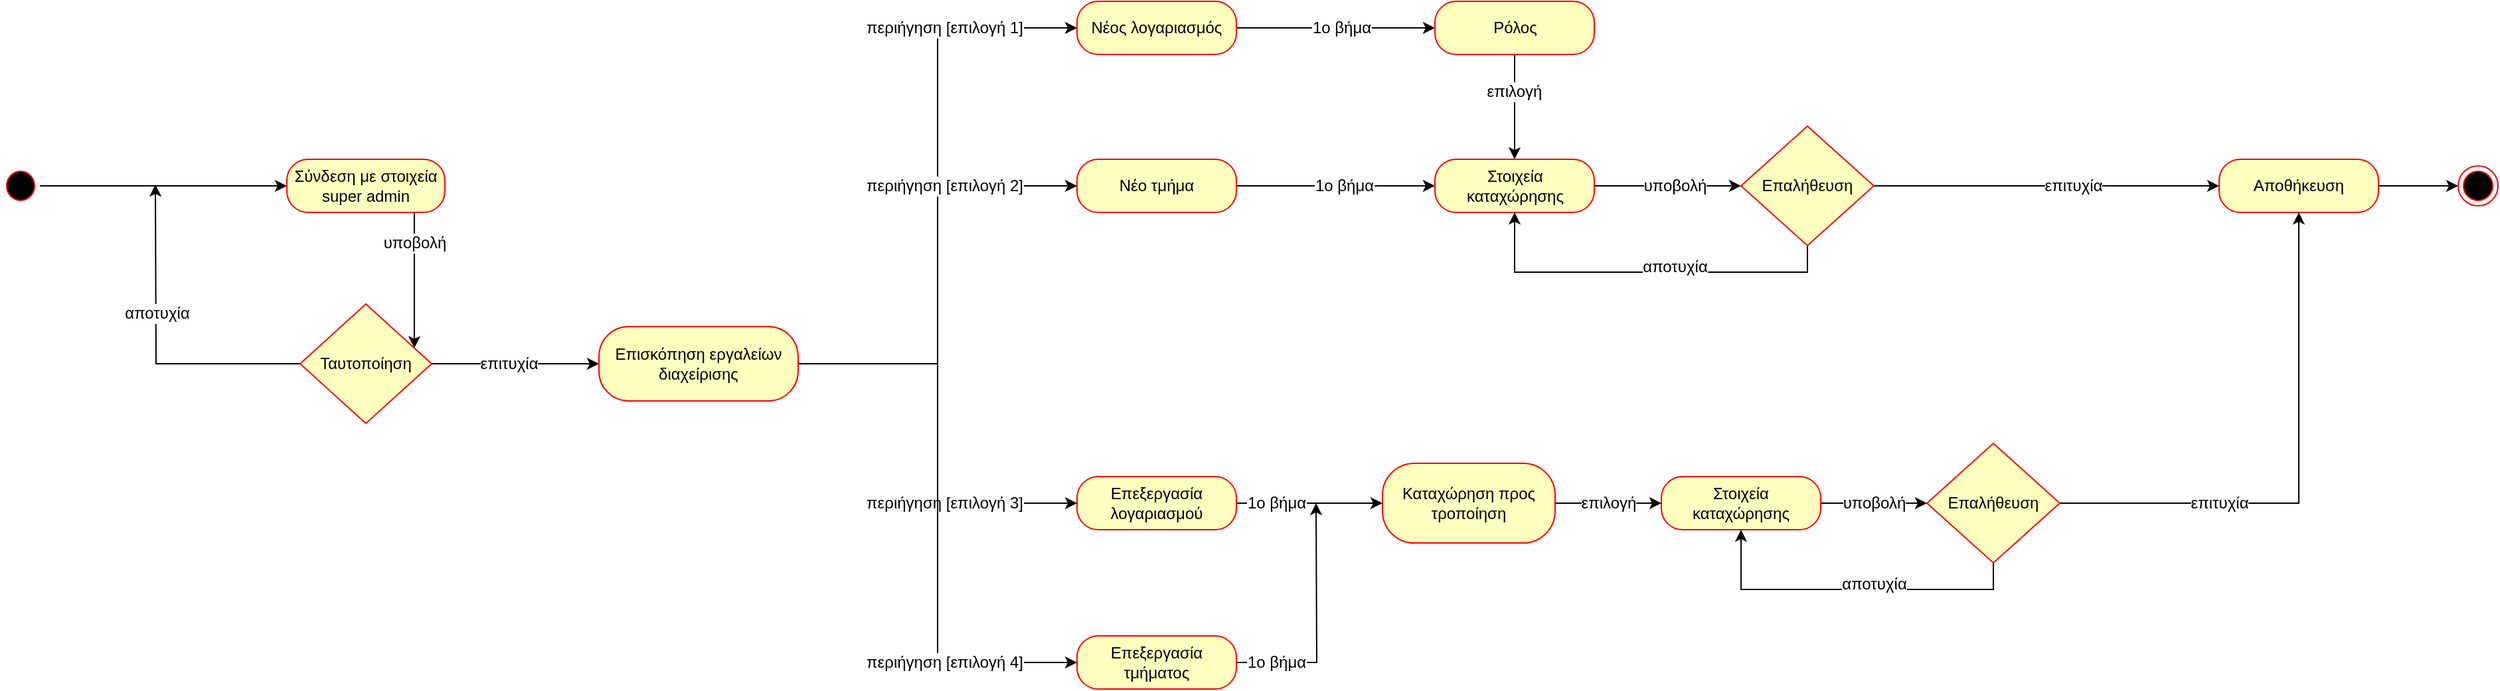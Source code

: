 <mxfile version="10.6.3" type="device"><diagram id="V3m_NeqxwvltPHoH9Kii" name="Page-1"><mxGraphModel dx="2244" dy="764" grid="1" gridSize="10" guides="1" tooltips="1" connect="1" arrows="1" fold="1" page="1" pageScale="1" pageWidth="850" pageHeight="1100" math="0" shadow="0"><root><mxCell id="0"/><mxCell id="1" parent="0"/><mxCell id="ZsGHfHlX7kL7SXyjZMUg-69" style="edgeStyle=orthogonalEdgeStyle;rounded=0;orthogonalLoop=1;jettySize=auto;html=1;exitX=1;exitY=0.5;exitDx=0;exitDy=0;entryX=0;entryY=0.5;entryDx=0;entryDy=0;" parent="1" source="ZsGHfHlX7kL7SXyjZMUg-59" target="ZsGHfHlX7kL7SXyjZMUg-61" edge="1"><mxGeometry relative="1" as="geometry"/></mxCell><mxCell id="ZsGHfHlX7kL7SXyjZMUg-59" value="" style="ellipse;html=1;shape=startState;fillColor=#000000;strokeColor=#ff0000;" parent="1" vertex="1"><mxGeometry x="-210" y="325" width="29" height="30" as="geometry"/></mxCell><mxCell id="ZsGHfHlX7kL7SXyjZMUg-142" style="edgeStyle=orthogonalEdgeStyle;rounded=0;orthogonalLoop=1;jettySize=auto;html=1;exitX=0.5;exitY=1;exitDx=0;exitDy=0;" parent="1" source="ZsGHfHlX7kL7SXyjZMUg-61" target="ZsGHfHlX7kL7SXyjZMUg-63" edge="1"><mxGeometry relative="1" as="geometry"><Array as="points"><mxPoint x="101" y="380"/><mxPoint x="101" y="380"/></Array></mxGeometry></mxCell><mxCell id="ZsGHfHlX7kL7SXyjZMUg-143" value="υποβολή" style="text;html=1;resizable=0;points=[];align=center;verticalAlign=middle;labelBackgroundColor=#ffffff;" parent="ZsGHfHlX7kL7SXyjZMUg-142" vertex="1" connectable="0"><mxGeometry x="-0.302" y="-2" relative="1" as="geometry"><mxPoint x="2" y="10.5" as="offset"/></mxGeometry></mxCell><mxCell id="ZsGHfHlX7kL7SXyjZMUg-61" value="Σύνδεση με στοιχεία super admin" style="rounded=1;whiteSpace=wrap;html=1;arcSize=40;fontColor=#000000;fillColor=#ffffc0;strokeColor=#ff0000;" parent="1" vertex="1"><mxGeometry x="5" y="320" width="119" height="40" as="geometry"/></mxCell><mxCell id="ZsGHfHlX7kL7SXyjZMUg-70" style="edgeStyle=orthogonalEdgeStyle;rounded=0;orthogonalLoop=1;jettySize=auto;html=1;exitX=0;exitY=0.5;exitDx=0;exitDy=0;" parent="1" source="ZsGHfHlX7kL7SXyjZMUg-63" edge="1"><mxGeometry relative="1" as="geometry"><mxPoint x="-94" y="339.0" as="targetPoint"/></mxGeometry></mxCell><mxCell id="ZsGHfHlX7kL7SXyjZMUg-71" value="αποτυχία" style="text;html=1;resizable=0;points=[];align=center;verticalAlign=middle;labelBackgroundColor=#ffffff;" parent="ZsGHfHlX7kL7SXyjZMUg-70" vertex="1" connectable="0"><mxGeometry x="0.098" y="-1" relative="1" as="geometry"><mxPoint x="-1" y="-13.5" as="offset"/></mxGeometry></mxCell><mxCell id="65YXz26bEqav_CrkOKoC-10" style="edgeStyle=orthogonalEdgeStyle;rounded=0;orthogonalLoop=1;jettySize=auto;html=1;exitX=1;exitY=0.5;exitDx=0;exitDy=0;" edge="1" parent="1" source="ZsGHfHlX7kL7SXyjZMUg-63" target="65YXz26bEqav_CrkOKoC-9"><mxGeometry relative="1" as="geometry"/></mxCell><mxCell id="65YXz26bEqav_CrkOKoC-12" value="επιτυχία" style="text;html=1;resizable=0;points=[];align=center;verticalAlign=middle;labelBackgroundColor=#ffffff;" vertex="1" connectable="0" parent="65YXz26bEqav_CrkOKoC-10"><mxGeometry x="-0.297" y="-2" relative="1" as="geometry"><mxPoint x="13.5" y="-2" as="offset"/></mxGeometry></mxCell><mxCell id="ZsGHfHlX7kL7SXyjZMUg-63" value="Ταυτοποίηση" style="rhombus;whiteSpace=wrap;html=1;fillColor=#ffffc0;strokeColor=#ff0000;" parent="1" vertex="1"><mxGeometry x="15" y="429" width="99" height="90" as="geometry"/></mxCell><mxCell id="ZsGHfHlX7kL7SXyjZMUg-87" style="edgeStyle=orthogonalEdgeStyle;rounded=0;orthogonalLoop=1;jettySize=auto;html=1;exitX=1;exitY=0.5;exitDx=0;exitDy=0;entryX=0;entryY=0.5;entryDx=0;entryDy=0;" parent="1" source="ZsGHfHlX7kL7SXyjZMUg-73" target="ZsGHfHlX7kL7SXyjZMUg-86" edge="1"><mxGeometry relative="1" as="geometry"/></mxCell><mxCell id="ZsGHfHlX7kL7SXyjZMUg-92" value="1ο βήμα" style="text;html=1;resizable=0;points=[];align=center;verticalAlign=middle;labelBackgroundColor=#ffffff;" parent="ZsGHfHlX7kL7SXyjZMUg-87" vertex="1" connectable="0"><mxGeometry x="0.241" y="1" relative="1" as="geometry"><mxPoint x="-14" y="0.5" as="offset"/></mxGeometry></mxCell><mxCell id="ZsGHfHlX7kL7SXyjZMUg-73" value="Νέος λογαριασμός" style="rounded=1;whiteSpace=wrap;html=1;arcSize=40;fontColor=#000000;fillColor=#ffffc0;strokeColor=#ff0000;" parent="1" vertex="1"><mxGeometry x="600" y="201" width="120" height="40" as="geometry"/></mxCell><mxCell id="ZsGHfHlX7kL7SXyjZMUg-111" style="edgeStyle=orthogonalEdgeStyle;rounded=0;orthogonalLoop=1;jettySize=auto;html=1;exitX=1;exitY=0.5;exitDx=0;exitDy=0;" parent="1" source="ZsGHfHlX7kL7SXyjZMUg-74" target="ZsGHfHlX7kL7SXyjZMUg-110" edge="1"><mxGeometry relative="1" as="geometry"/></mxCell><mxCell id="ZsGHfHlX7kL7SXyjZMUg-121" value="1ο βήμα" style="text;html=1;resizable=0;points=[];align=center;verticalAlign=middle;labelBackgroundColor=#ffffff;" parent="ZsGHfHlX7kL7SXyjZMUg-111" vertex="1" connectable="0"><mxGeometry x="0.006" y="-19" relative="1" as="geometry"><mxPoint x="-25.5" y="-19" as="offset"/></mxGeometry></mxCell><mxCell id="ZsGHfHlX7kL7SXyjZMUg-74" value="Επεξεργασία λογαριασμού" style="rounded=1;whiteSpace=wrap;html=1;arcSize=40;fontColor=#000000;fillColor=#ffffc0;strokeColor=#ff0000;" parent="1" vertex="1"><mxGeometry x="600" y="559" width="120" height="40" as="geometry"/></mxCell><mxCell id="ZsGHfHlX7kL7SXyjZMUg-100" style="edgeStyle=orthogonalEdgeStyle;rounded=0;orthogonalLoop=1;jettySize=auto;html=1;exitX=1;exitY=0.5;exitDx=0;exitDy=0;entryX=0;entryY=0.5;entryDx=0;entryDy=0;" parent="1" source="ZsGHfHlX7kL7SXyjZMUg-75" target="ZsGHfHlX7kL7SXyjZMUg-93" edge="1"><mxGeometry relative="1" as="geometry"/></mxCell><mxCell id="ZsGHfHlX7kL7SXyjZMUg-101" value="1ο βήμα" style="text;html=1;resizable=0;points=[];align=center;verticalAlign=middle;labelBackgroundColor=#ffffff;" parent="ZsGHfHlX7kL7SXyjZMUg-100" vertex="1" connectable="0"><mxGeometry x="0.134" y="-2" relative="1" as="geometry"><mxPoint x="-4.5" y="-2" as="offset"/></mxGeometry></mxCell><mxCell id="ZsGHfHlX7kL7SXyjZMUg-75" value="Νέο τμήμα" style="rounded=1;whiteSpace=wrap;html=1;arcSize=40;fontColor=#000000;fillColor=#ffffc0;strokeColor=#ff0000;" parent="1" vertex="1"><mxGeometry x="600" y="320" width="120" height="40" as="geometry"/></mxCell><mxCell id="ZsGHfHlX7kL7SXyjZMUg-112" style="edgeStyle=orthogonalEdgeStyle;rounded=0;orthogonalLoop=1;jettySize=auto;html=1;exitX=1;exitY=0.5;exitDx=0;exitDy=0;" parent="1" source="ZsGHfHlX7kL7SXyjZMUg-76" edge="1"><mxGeometry relative="1" as="geometry"><mxPoint x="780" y="579" as="targetPoint"/></mxGeometry></mxCell><mxCell id="ZsGHfHlX7kL7SXyjZMUg-122" value="1ο βήμα" style="text;html=1;resizable=0;points=[];align=center;verticalAlign=middle;labelBackgroundColor=#ffffff;" parent="ZsGHfHlX7kL7SXyjZMUg-112" vertex="1" connectable="0"><mxGeometry x="-0.733" y="-1" relative="1" as="geometry"><mxPoint x="6" y="-1" as="offset"/></mxGeometry></mxCell><mxCell id="ZsGHfHlX7kL7SXyjZMUg-76" value="Επεξεργασία τμήματος" style="rounded=1;whiteSpace=wrap;html=1;arcSize=40;fontColor=#000000;fillColor=#ffffc0;strokeColor=#ff0000;" parent="1" vertex="1"><mxGeometry x="600" y="679" width="120" height="40" as="geometry"/></mxCell><mxCell id="ZsGHfHlX7kL7SXyjZMUg-95" style="edgeStyle=orthogonalEdgeStyle;rounded=0;orthogonalLoop=1;jettySize=auto;html=1;exitX=0.5;exitY=1;exitDx=0;exitDy=0;" parent="1" source="ZsGHfHlX7kL7SXyjZMUg-86" target="ZsGHfHlX7kL7SXyjZMUg-93" edge="1"><mxGeometry relative="1" as="geometry"/></mxCell><mxCell id="ZsGHfHlX7kL7SXyjZMUg-96" value="επιλογή" style="text;html=1;resizable=0;points=[];align=center;verticalAlign=middle;labelBackgroundColor=#ffffff;" parent="ZsGHfHlX7kL7SXyjZMUg-95" vertex="1" connectable="0"><mxGeometry x="-0.001" y="-12" relative="1" as="geometry"><mxPoint x="11" y="-12" as="offset"/></mxGeometry></mxCell><mxCell id="ZsGHfHlX7kL7SXyjZMUg-86" value="Ρόλος" style="rounded=1;whiteSpace=wrap;html=1;arcSize=40;fontColor=#000000;fillColor=#ffffc0;strokeColor=#ff0000;" parent="1" vertex="1"><mxGeometry x="869.5" y="201" width="120" height="40" as="geometry"/></mxCell><mxCell id="ZsGHfHlX7kL7SXyjZMUg-132" style="edgeStyle=orthogonalEdgeStyle;rounded=0;orthogonalLoop=1;jettySize=auto;html=1;exitX=1;exitY=0.5;exitDx=0;exitDy=0;entryX=0;entryY=0.5;entryDx=0;entryDy=0;" parent="1" source="ZsGHfHlX7kL7SXyjZMUg-93" target="ZsGHfHlX7kL7SXyjZMUg-97" edge="1"><mxGeometry relative="1" as="geometry"/></mxCell><mxCell id="ZsGHfHlX7kL7SXyjZMUg-144" value="υποβολή" style="text;html=1;resizable=0;points=[];align=center;verticalAlign=middle;labelBackgroundColor=#ffffff;" parent="ZsGHfHlX7kL7SXyjZMUg-132" vertex="1" connectable="0"><mxGeometry x="-0.2" y="-1" relative="1" as="geometry"><mxPoint x="16" y="-1" as="offset"/></mxGeometry></mxCell><mxCell id="ZsGHfHlX7kL7SXyjZMUg-93" value="Στοιχεία καταχώρησης" style="rounded=1;whiteSpace=wrap;html=1;arcSize=40;fontColor=#000000;fillColor=#ffffc0;strokeColor=#ff0000;" parent="1" vertex="1"><mxGeometry x="869.5" y="320" width="120" height="40" as="geometry"/></mxCell><mxCell id="ZsGHfHlX7kL7SXyjZMUg-133" style="edgeStyle=orthogonalEdgeStyle;rounded=0;orthogonalLoop=1;jettySize=auto;html=1;exitX=0.5;exitY=1;exitDx=0;exitDy=0;entryX=0.5;entryY=1;entryDx=0;entryDy=0;" parent="1" source="ZsGHfHlX7kL7SXyjZMUg-97" target="ZsGHfHlX7kL7SXyjZMUg-93" edge="1"><mxGeometry relative="1" as="geometry"/></mxCell><mxCell id="ZsGHfHlX7kL7SXyjZMUg-145" value="αποτυχία" style="text;html=1;resizable=0;points=[];align=center;verticalAlign=middle;labelBackgroundColor=#ffffff;" parent="ZsGHfHlX7kL7SXyjZMUg-133" vertex="1" connectable="0"><mxGeometry x="-0.215" relative="1" as="geometry"><mxPoint x="-8" y="-4.5" as="offset"/></mxGeometry></mxCell><mxCell id="ZsGHfHlX7kL7SXyjZMUg-136" style="edgeStyle=orthogonalEdgeStyle;rounded=0;orthogonalLoop=1;jettySize=auto;html=1;exitX=1;exitY=0.5;exitDx=0;exitDy=0;" parent="1" source="ZsGHfHlX7kL7SXyjZMUg-97" target="ZsGHfHlX7kL7SXyjZMUg-109" edge="1"><mxGeometry relative="1" as="geometry"/></mxCell><mxCell id="ZsGHfHlX7kL7SXyjZMUg-146" value="επιτυχία" style="text;html=1;resizable=0;points=[];align=center;verticalAlign=middle;labelBackgroundColor=#ffffff;" parent="ZsGHfHlX7kL7SXyjZMUg-136" vertex="1" connectable="0"><mxGeometry x="0.22" y="1" relative="1" as="geometry"><mxPoint x="-8.5" y="1" as="offset"/></mxGeometry></mxCell><mxCell id="ZsGHfHlX7kL7SXyjZMUg-97" value="Επαλήθευση" style="rhombus;whiteSpace=wrap;html=1;fillColor=#ffffc0;strokeColor=#ff0000;" parent="1" vertex="1"><mxGeometry x="1100" y="295" width="100" height="90" as="geometry"/></mxCell><mxCell id="ZsGHfHlX7kL7SXyjZMUg-139" style="edgeStyle=orthogonalEdgeStyle;rounded=0;orthogonalLoop=1;jettySize=auto;html=1;exitX=1;exitY=0.5;exitDx=0;exitDy=0;" parent="1" source="ZsGHfHlX7kL7SXyjZMUg-109" target="ZsGHfHlX7kL7SXyjZMUg-138" edge="1"><mxGeometry relative="1" as="geometry"/></mxCell><mxCell id="ZsGHfHlX7kL7SXyjZMUg-109" value="Αποθήκευση" style="rounded=1;whiteSpace=wrap;html=1;arcSize=40;fontColor=#000000;fillColor=#ffffc0;strokeColor=#ff0000;" parent="1" vertex="1"><mxGeometry x="1460" y="320" width="120" height="40" as="geometry"/></mxCell><mxCell id="ZsGHfHlX7kL7SXyjZMUg-115" style="edgeStyle=orthogonalEdgeStyle;rounded=0;orthogonalLoop=1;jettySize=auto;html=1;exitX=1;exitY=0.5;exitDx=0;exitDy=0;entryX=0;entryY=0.5;entryDx=0;entryDy=0;" parent="1" source="ZsGHfHlX7kL7SXyjZMUg-110" target="ZsGHfHlX7kL7SXyjZMUg-114" edge="1"><mxGeometry relative="1" as="geometry"/></mxCell><mxCell id="ZsGHfHlX7kL7SXyjZMUg-123" value="επιλογή" style="text;html=1;resizable=0;points=[];align=center;verticalAlign=middle;labelBackgroundColor=#ffffff;" parent="ZsGHfHlX7kL7SXyjZMUg-115" vertex="1" connectable="0"><mxGeometry x="-0.3" y="1" relative="1" as="geometry"><mxPoint x="12" y="1" as="offset"/></mxGeometry></mxCell><mxCell id="ZsGHfHlX7kL7SXyjZMUg-110" value="Καταχώρηση προς τροποίηση" style="rounded=1;whiteSpace=wrap;html=1;arcSize=40;fontColor=#000000;fillColor=#ffffc0;strokeColor=#ff0000;" parent="1" vertex="1"><mxGeometry x="830" y="549" width="130" height="60" as="geometry"/></mxCell><mxCell id="ZsGHfHlX7kL7SXyjZMUg-135" style="edgeStyle=orthogonalEdgeStyle;rounded=0;orthogonalLoop=1;jettySize=auto;html=1;exitX=1;exitY=0.5;exitDx=0;exitDy=0;entryX=0;entryY=0.5;entryDx=0;entryDy=0;" parent="1" source="ZsGHfHlX7kL7SXyjZMUg-114" target="ZsGHfHlX7kL7SXyjZMUg-116" edge="1"><mxGeometry relative="1" as="geometry"/></mxCell><mxCell id="ZsGHfHlX7kL7SXyjZMUg-149" value="υποβολή" style="text;html=1;resizable=0;points=[];align=center;verticalAlign=middle;labelBackgroundColor=#ffffff;" parent="ZsGHfHlX7kL7SXyjZMUg-135" vertex="1" connectable="0"><mxGeometry x="-0.31" y="-1" relative="1" as="geometry"><mxPoint x="12.5" y="-1" as="offset"/></mxGeometry></mxCell><mxCell id="ZsGHfHlX7kL7SXyjZMUg-114" value="Στοιχεία καταχώρησης" style="rounded=1;whiteSpace=wrap;html=1;arcSize=40;fontColor=#000000;fillColor=#ffffc0;strokeColor=#ff0000;" parent="1" vertex="1"><mxGeometry x="1040" y="559" width="120" height="40" as="geometry"/></mxCell><mxCell id="ZsGHfHlX7kL7SXyjZMUg-137" style="edgeStyle=orthogonalEdgeStyle;rounded=0;orthogonalLoop=1;jettySize=auto;html=1;exitX=1;exitY=0.5;exitDx=0;exitDy=0;" parent="1" source="ZsGHfHlX7kL7SXyjZMUg-116" target="ZsGHfHlX7kL7SXyjZMUg-109" edge="1"><mxGeometry relative="1" as="geometry"/></mxCell><mxCell id="ZsGHfHlX7kL7SXyjZMUg-147" value="επιτυχία" style="text;html=1;resizable=0;points=[];align=center;verticalAlign=middle;labelBackgroundColor=#ffffff;" parent="ZsGHfHlX7kL7SXyjZMUg-137" vertex="1" connectable="0"><mxGeometry x="-0.482" y="1" relative="1" as="geometry"><mxPoint x="16.5" y="1" as="offset"/></mxGeometry></mxCell><mxCell id="ZsGHfHlX7kL7SXyjZMUg-148" style="edgeStyle=orthogonalEdgeStyle;rounded=0;orthogonalLoop=1;jettySize=auto;html=1;exitX=0.5;exitY=1;exitDx=0;exitDy=0;entryX=0.5;entryY=1;entryDx=0;entryDy=0;" parent="1" source="ZsGHfHlX7kL7SXyjZMUg-116" target="ZsGHfHlX7kL7SXyjZMUg-114" edge="1"><mxGeometry relative="1" as="geometry"/></mxCell><mxCell id="ZsGHfHlX7kL7SXyjZMUg-150" value="αποτυχία" style="text;html=1;resizable=0;points=[];align=center;verticalAlign=middle;labelBackgroundColor=#ffffff;" parent="ZsGHfHlX7kL7SXyjZMUg-148" vertex="1" connectable="0"><mxGeometry x="-0.263" y="-1" relative="1" as="geometry"><mxPoint x="-16" y="-3" as="offset"/></mxGeometry></mxCell><mxCell id="ZsGHfHlX7kL7SXyjZMUg-116" value="Επαλήθευση" style="rhombus;whiteSpace=wrap;html=1;fillColor=#ffffc0;strokeColor=#ff0000;" parent="1" vertex="1"><mxGeometry x="1240" y="534" width="100" height="90" as="geometry"/></mxCell><mxCell id="ZsGHfHlX7kL7SXyjZMUg-138" value="" style="ellipse;html=1;shape=endState;fillColor=#000000;strokeColor=#ff0000;" parent="1" vertex="1"><mxGeometry x="1640" y="325" width="30" height="30" as="geometry"/></mxCell><mxCell id="65YXz26bEqav_CrkOKoC-11" style="edgeStyle=orthogonalEdgeStyle;rounded=0;orthogonalLoop=1;jettySize=auto;html=1;exitX=1;exitY=0.5;exitDx=0;exitDy=0;entryX=0;entryY=0.5;entryDx=0;entryDy=0;" edge="1" parent="1" source="65YXz26bEqav_CrkOKoC-9" target="ZsGHfHlX7kL7SXyjZMUg-73"><mxGeometry relative="1" as="geometry"/></mxCell><mxCell id="65YXz26bEqav_CrkOKoC-16" value="περιήγηση [επιλογή 1]" style="text;html=1;resizable=0;points=[];align=center;verticalAlign=middle;labelBackgroundColor=#ffffff;" vertex="1" connectable="0" parent="65YXz26bEqav_CrkOKoC-11"><mxGeometry x="0.702" y="1" relative="1" as="geometry"><mxPoint x="-31" y="1" as="offset"/></mxGeometry></mxCell><mxCell id="65YXz26bEqav_CrkOKoC-13" style="edgeStyle=orthogonalEdgeStyle;rounded=0;orthogonalLoop=1;jettySize=auto;html=1;exitX=1;exitY=0.5;exitDx=0;exitDy=0;entryX=0;entryY=0.5;entryDx=0;entryDy=0;" edge="1" parent="1" source="65YXz26bEqav_CrkOKoC-9" target="ZsGHfHlX7kL7SXyjZMUg-75"><mxGeometry relative="1" as="geometry"/></mxCell><mxCell id="65YXz26bEqav_CrkOKoC-17" value="περιήγηση [επιλογή 2]" style="text;html=1;resizable=0;points=[];align=center;verticalAlign=middle;labelBackgroundColor=#ffffff;" vertex="1" connectable="0" parent="65YXz26bEqav_CrkOKoC-13"><mxGeometry x="0.576" relative="1" as="geometry"><mxPoint x="-27" as="offset"/></mxGeometry></mxCell><mxCell id="65YXz26bEqav_CrkOKoC-14" style="edgeStyle=orthogonalEdgeStyle;rounded=0;orthogonalLoop=1;jettySize=auto;html=1;exitX=1;exitY=0.5;exitDx=0;exitDy=0;entryX=0;entryY=0.5;entryDx=0;entryDy=0;" edge="1" parent="1" source="65YXz26bEqav_CrkOKoC-9" target="ZsGHfHlX7kL7SXyjZMUg-74"><mxGeometry relative="1" as="geometry"/></mxCell><mxCell id="65YXz26bEqav_CrkOKoC-18" value="περιήγηση [επιλογή 3]" style="text;html=1;resizable=0;points=[];align=center;verticalAlign=middle;labelBackgroundColor=#ffffff;" vertex="1" connectable="0" parent="65YXz26bEqav_CrkOKoC-14"><mxGeometry x="0.74" y="-2" relative="1" as="geometry"><mxPoint x="-59" y="-2" as="offset"/></mxGeometry></mxCell><mxCell id="65YXz26bEqav_CrkOKoC-15" style="edgeStyle=orthogonalEdgeStyle;rounded=0;orthogonalLoop=1;jettySize=auto;html=1;exitX=1;exitY=0.5;exitDx=0;exitDy=0;entryX=0;entryY=0.5;entryDx=0;entryDy=0;" edge="1" parent="1" source="65YXz26bEqav_CrkOKoC-9" target="ZsGHfHlX7kL7SXyjZMUg-76"><mxGeometry relative="1" as="geometry"/></mxCell><mxCell id="65YXz26bEqav_CrkOKoC-19" value="περιήγηση [επιλογή 4]" style="text;html=1;resizable=0;points=[];align=center;verticalAlign=middle;labelBackgroundColor=#ffffff;" vertex="1" connectable="0" parent="65YXz26bEqav_CrkOKoC-15"><mxGeometry x="0.628" y="3" relative="1" as="geometry"><mxPoint x="-19" y="3" as="offset"/></mxGeometry></mxCell><mxCell id="65YXz26bEqav_CrkOKoC-9" value="Επισκόπηση εργαλείων διαχείρισης" style="rounded=1;whiteSpace=wrap;html=1;arcSize=40;fontColor=#000000;fillColor=#ffffc0;strokeColor=#ff0000;" vertex="1" parent="1"><mxGeometry x="240" y="446" width="150" height="56" as="geometry"/></mxCell></root></mxGraphModel></diagram></mxfile>